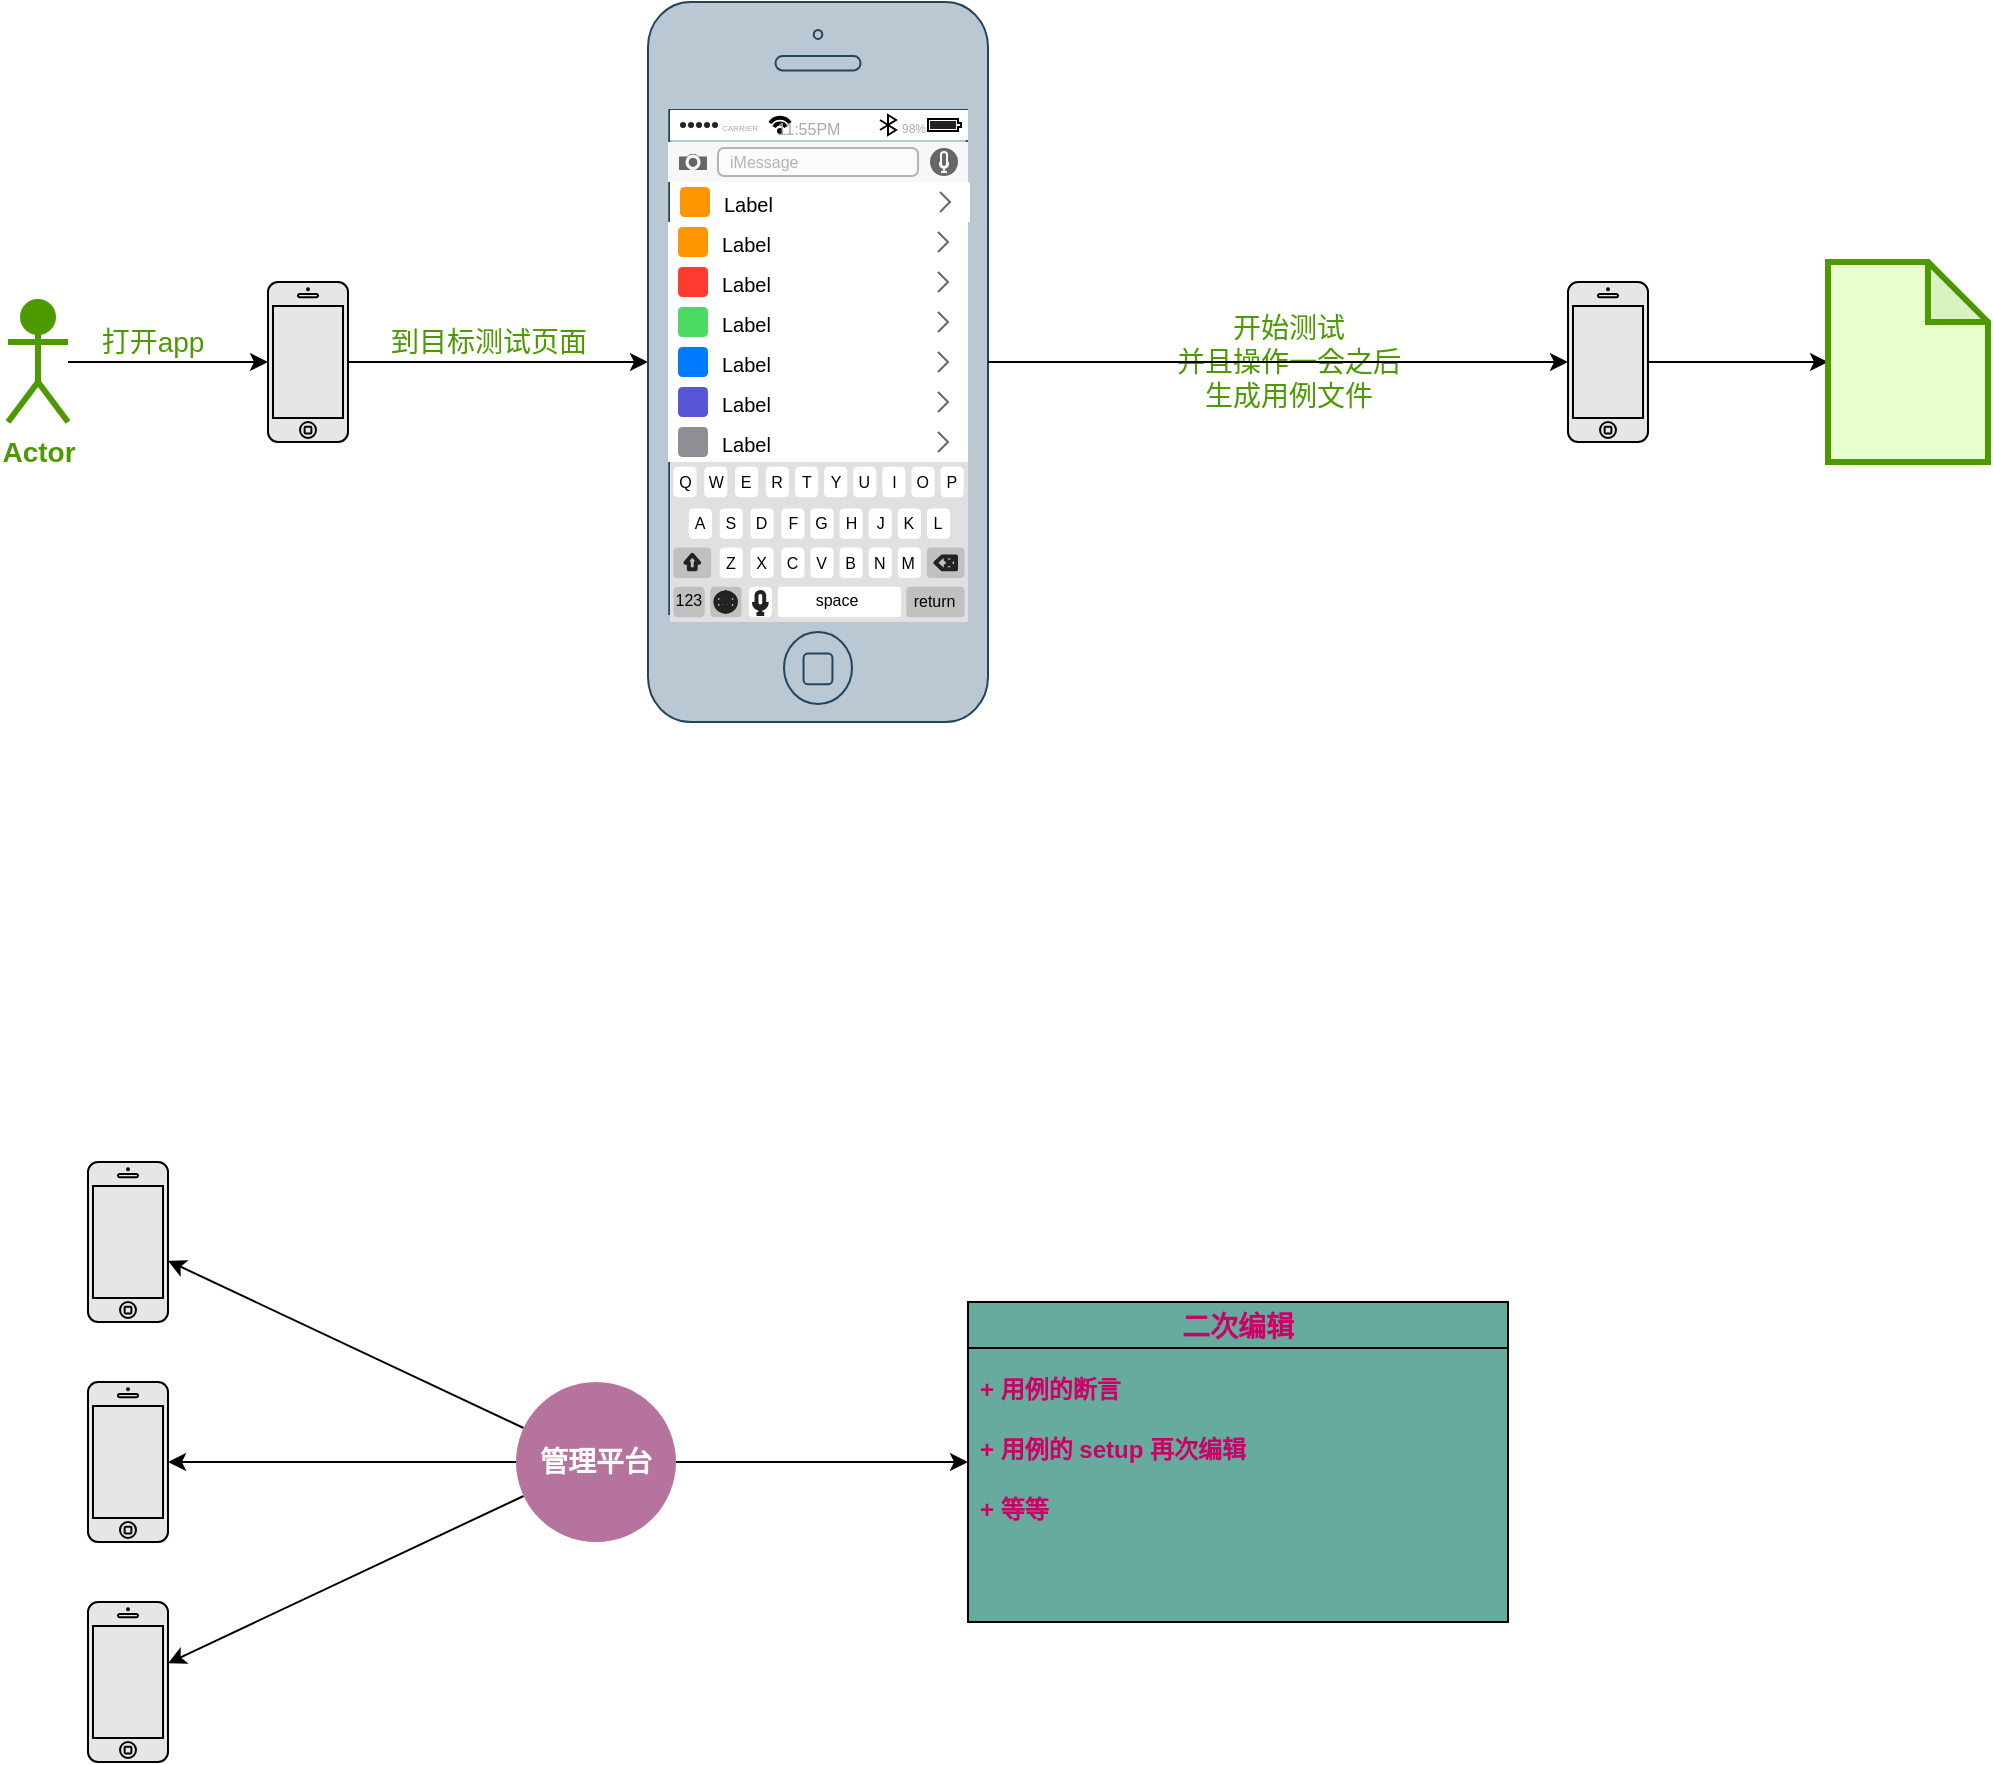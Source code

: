 <mxfile version="14.8.5" type="github">
  <diagram id="odYxR9brROfHomilIwXA" name="Page-1">
    <mxGraphModel dx="2025" dy="1129" grid="1" gridSize="10" guides="1" tooltips="1" connect="1" arrows="1" fold="1" page="1" pageScale="1" pageWidth="827" pageHeight="1169" math="0" shadow="0">
      <root>
        <mxCell id="0" />
        <mxCell id="1" parent="0" />
        <mxCell id="FXrGEgWfCxxwvI2vLmVx-5" style="rounded=0;orthogonalLoop=1;jettySize=auto;html=1;fontSize=14;fontColor=#FFFFFF;" edge="1" parent="1" source="FXrGEgWfCxxwvI2vLmVx-1" target="FXrGEgWfCxxwvI2vLmVx-2">
          <mxGeometry relative="1" as="geometry" />
        </mxCell>
        <mxCell id="FXrGEgWfCxxwvI2vLmVx-6" style="edgeStyle=none;rounded=0;orthogonalLoop=1;jettySize=auto;html=1;fontSize=14;fontColor=#FFFFFF;" edge="1" parent="1" source="FXrGEgWfCxxwvI2vLmVx-1" target="FXrGEgWfCxxwvI2vLmVx-3">
          <mxGeometry relative="1" as="geometry" />
        </mxCell>
        <mxCell id="FXrGEgWfCxxwvI2vLmVx-7" style="edgeStyle=none;rounded=0;orthogonalLoop=1;jettySize=auto;html=1;fontSize=14;fontColor=#FFFFFF;" edge="1" parent="1" source="FXrGEgWfCxxwvI2vLmVx-1" target="FXrGEgWfCxxwvI2vLmVx-4">
          <mxGeometry relative="1" as="geometry" />
        </mxCell>
        <mxCell id="FXrGEgWfCxxwvI2vLmVx-17" style="edgeStyle=none;rounded=0;orthogonalLoop=1;jettySize=auto;html=1;fontSize=14;fontColor=#CC0066;" edge="1" parent="1" source="FXrGEgWfCxxwvI2vLmVx-1" target="FXrGEgWfCxxwvI2vLmVx-8">
          <mxGeometry relative="1" as="geometry" />
        </mxCell>
        <mxCell id="FXrGEgWfCxxwvI2vLmVx-1" value="管理平台" style="ellipse;whiteSpace=wrap;html=1;aspect=fixed;strokeColor=none;fillColor=#B5739D;fontColor=#FFFFFF;fontStyle=1;fontSize=14;" vertex="1" parent="1">
          <mxGeometry x="294" y="730" width="80" height="80" as="geometry" />
        </mxCell>
        <mxCell id="FXrGEgWfCxxwvI2vLmVx-2" value="" style="html=1;verticalLabelPosition=bottom;labelBackgroundColor=#ffffff;verticalAlign=top;shadow=0;dashed=0;strokeWidth=1;shape=mxgraph.ios7.misc.iphone;fontSize=14;fontColor=#FFFFFF;fillColor=#E6E6E6;" vertex="1" parent="1">
          <mxGeometry x="80" y="620" width="40" height="80" as="geometry" />
        </mxCell>
        <mxCell id="FXrGEgWfCxxwvI2vLmVx-3" value="" style="html=1;verticalLabelPosition=bottom;labelBackgroundColor=#ffffff;verticalAlign=top;shadow=0;dashed=0;strokeWidth=1;shape=mxgraph.ios7.misc.iphone;fontSize=14;fontColor=#FFFFFF;fillColor=#E6E6E6;" vertex="1" parent="1">
          <mxGeometry x="80" y="730" width="40" height="80" as="geometry" />
        </mxCell>
        <mxCell id="FXrGEgWfCxxwvI2vLmVx-4" value="" style="html=1;verticalLabelPosition=bottom;labelBackgroundColor=#ffffff;verticalAlign=top;shadow=0;dashed=0;strokeWidth=1;shape=mxgraph.ios7.misc.iphone;fontSize=14;fontColor=#FFFFFF;fillColor=#E6E6E6;" vertex="1" parent="1">
          <mxGeometry x="80" y="840" width="40" height="80" as="geometry" />
        </mxCell>
        <mxCell id="FXrGEgWfCxxwvI2vLmVx-8" value="二次编辑" style="swimlane;fontSize=14;strokeColor=#000000;fillColor=#67AB9F;swimlaneFillColor=#67AB9F;fontColor=#CC0066;" vertex="1" parent="1">
          <mxGeometry x="520" y="690" width="270" height="160" as="geometry" />
        </mxCell>
        <mxCell id="FXrGEgWfCxxwvI2vLmVx-14" value="+ 用例的断言" style="text;strokeColor=none;fillColor=none;align=left;verticalAlign=top;spacingLeft=4;spacingRight=4;overflow=hidden;rotatable=0;points=[[0,0.5],[1,0.5]];portConstraint=eastwest;fontColor=#CC0066;fontStyle=1" vertex="1" parent="FXrGEgWfCxxwvI2vLmVx-8">
          <mxGeometry y="30" width="270" height="26" as="geometry" />
        </mxCell>
        <mxCell id="FXrGEgWfCxxwvI2vLmVx-15" value="+ 用例的 setup 再次编辑" style="text;strokeColor=none;fillColor=none;align=left;verticalAlign=top;spacingLeft=4;spacingRight=4;overflow=hidden;rotatable=0;points=[[0,0.5],[1,0.5]];portConstraint=eastwest;fontColor=#CC0066;fontStyle=1" vertex="1" parent="FXrGEgWfCxxwvI2vLmVx-8">
          <mxGeometry y="60" width="270" height="26" as="geometry" />
        </mxCell>
        <mxCell id="FXrGEgWfCxxwvI2vLmVx-16" value="+ 等等" style="text;strokeColor=none;fillColor=none;align=left;verticalAlign=top;spacingLeft=4;spacingRight=4;overflow=hidden;rotatable=0;points=[[0,0.5],[1,0.5]];portConstraint=eastwest;fontColor=#CC0066;fontStyle=1" vertex="1" parent="1">
          <mxGeometry x="520" y="780" width="270" height="26" as="geometry" />
        </mxCell>
        <mxCell id="FXrGEgWfCxxwvI2vLmVx-23" style="edgeStyle=none;rounded=0;orthogonalLoop=1;jettySize=auto;html=1;fontSize=14;fontColor=#4D9900;" edge="1" parent="1" source="FXrGEgWfCxxwvI2vLmVx-18" target="FXrGEgWfCxxwvI2vLmVx-22">
          <mxGeometry relative="1" as="geometry" />
        </mxCell>
        <mxCell id="FXrGEgWfCxxwvI2vLmVx-18" value="" style="html=1;verticalLabelPosition=bottom;labelBackgroundColor=#ffffff;verticalAlign=top;shadow=0;dashed=0;strokeWidth=1;shape=mxgraph.ios7.misc.iphone;fontSize=14;fontColor=#FFFFFF;fillColor=#E6E6E6;" vertex="1" parent="1">
          <mxGeometry x="170" y="180" width="40" height="80" as="geometry" />
        </mxCell>
        <mxCell id="FXrGEgWfCxxwvI2vLmVx-21" style="edgeStyle=none;rounded=0;orthogonalLoop=1;jettySize=auto;html=1;fontSize=14;fontColor=#CC0066;" edge="1" parent="1" source="FXrGEgWfCxxwvI2vLmVx-19" target="FXrGEgWfCxxwvI2vLmVx-18">
          <mxGeometry relative="1" as="geometry" />
        </mxCell>
        <mxCell id="FXrGEgWfCxxwvI2vLmVx-24" value="打开app" style="edgeLabel;html=1;align=center;verticalAlign=middle;resizable=0;points=[];fontSize=14;fontColor=#4D9900;" vertex="1" connectable="0" parent="FXrGEgWfCxxwvI2vLmVx-21">
          <mxGeometry x="-0.16" relative="1" as="geometry">
            <mxPoint y="-10" as="offset" />
          </mxGeometry>
        </mxCell>
        <mxCell id="FXrGEgWfCxxwvI2vLmVx-19" value="Actor" style="shape=umlActor;verticalLabelPosition=bottom;verticalAlign=top;html=1;labelBackgroundColor=#ffffff;fontSize=14;fontColor=#4D9900;fillColor=#4D9900;strokeColor=#4D9900;strokeWidth=3;fontStyle=1" vertex="1" parent="1">
          <mxGeometry x="40" y="190" width="30" height="60" as="geometry" />
        </mxCell>
        <mxCell id="FXrGEgWfCxxwvI2vLmVx-120" style="edgeStyle=none;rounded=0;orthogonalLoop=1;jettySize=auto;html=1;fontSize=14;fontColor=#4D9900;startArrow=none;startFill=0;endArrow=classic;endFill=1;" edge="1" parent="1" source="FXrGEgWfCxxwvI2vLmVx-123" target="FXrGEgWfCxxwvI2vLmVx-119">
          <mxGeometry relative="1" as="geometry" />
        </mxCell>
        <mxCell id="FXrGEgWfCxxwvI2vLmVx-22" value="" style="html=1;verticalLabelPosition=bottom;labelBackgroundColor=#ffffff;verticalAlign=top;shadow=0;dashed=0;strokeWidth=1;shape=mxgraph.ios7.misc.iphone;fontSize=14;fillColor=#bac8d3;strokeColor=#23445d;" vertex="1" parent="1">
          <mxGeometry x="360" y="40" width="170" height="360" as="geometry" />
        </mxCell>
        <mxCell id="FXrGEgWfCxxwvI2vLmVx-25" value="到目标测试页面" style="edgeLabel;html=1;align=center;verticalAlign=middle;resizable=0;points=[];fontSize=14;fontColor=#4D9900;" vertex="1" connectable="0" parent="1">
          <mxGeometry x="280" y="210" as="geometry" />
        </mxCell>
        <mxCell id="FXrGEgWfCxxwvI2vLmVx-27" value="" style="shape=rect;strokeColor=none;fillColor=#ffffff;gradientColor=none;shadow=0;labelBackgroundColor=#ffffff;fontSize=14;fontColor=#4D9900;" vertex="1" parent="1">
          <mxGeometry x="370" y="150" width="150" height="120" as="geometry" />
        </mxCell>
        <mxCell id="FXrGEgWfCxxwvI2vLmVx-28" value="Label" style="shape=rect;strokeColor=none;fontSize=10;fontColor=#000000;resizeWidth=1;align=left;spacingLeft=25;spacingTop=2;" vertex="1" parent="FXrGEgWfCxxwvI2vLmVx-27">
          <mxGeometry width="150" height="20" relative="1" as="geometry" />
        </mxCell>
        <mxCell id="FXrGEgWfCxxwvI2vLmVx-29" value="" style="shape=rect;rounded=1;rSize=3;strokeColor=none;fillColor=#FF9501;" vertex="1" parent="FXrGEgWfCxxwvI2vLmVx-28">
          <mxGeometry y="0.5" width="15" height="15" relative="1" as="geometry">
            <mxPoint x="5" y="-7.5" as="offset" />
          </mxGeometry>
        </mxCell>
        <mxCell id="FXrGEgWfCxxwvI2vLmVx-30" value="" style="shape=mxgraph.ios7.misc.right;strokeColor=#666666;" vertex="1" parent="FXrGEgWfCxxwvI2vLmVx-28">
          <mxGeometry x="1" y="0.5" width="5" height="10" relative="1" as="geometry">
            <mxPoint x="-15" y="-5" as="offset" />
          </mxGeometry>
        </mxCell>
        <mxCell id="FXrGEgWfCxxwvI2vLmVx-31" value="Label" style="shape=rect;strokeColor=none;fontSize=10;fontColor=#000000;resizeWidth=1;align=left;spacingLeft=25;spacingTop=2;" vertex="1" parent="FXrGEgWfCxxwvI2vLmVx-27">
          <mxGeometry width="150" height="20" relative="1" as="geometry">
            <mxPoint y="20" as="offset" />
          </mxGeometry>
        </mxCell>
        <mxCell id="FXrGEgWfCxxwvI2vLmVx-32" value="" style="shape=rect;rounded=1;rSize=3;strokeColor=none;fillColor=#FF3B2F;" vertex="1" parent="FXrGEgWfCxxwvI2vLmVx-31">
          <mxGeometry y="0.5" width="15" height="15" relative="1" as="geometry">
            <mxPoint x="5" y="-7.5" as="offset" />
          </mxGeometry>
        </mxCell>
        <mxCell id="FXrGEgWfCxxwvI2vLmVx-33" value="" style="shape=mxgraph.ios7.misc.right;strokeColor=#666666;" vertex="1" parent="FXrGEgWfCxxwvI2vLmVx-31">
          <mxGeometry x="1" y="0.5" width="5" height="10" relative="1" as="geometry">
            <mxPoint x="-15" y="-5" as="offset" />
          </mxGeometry>
        </mxCell>
        <mxCell id="FXrGEgWfCxxwvI2vLmVx-34" value="Label" style="shape=rect;strokeColor=none;fontSize=10;fontColor=#000000;resizeWidth=1;align=left;spacingLeft=25;spacingTop=2;" vertex="1" parent="FXrGEgWfCxxwvI2vLmVx-27">
          <mxGeometry width="150" height="20" relative="1" as="geometry">
            <mxPoint y="40" as="offset" />
          </mxGeometry>
        </mxCell>
        <mxCell id="FXrGEgWfCxxwvI2vLmVx-35" value="" style="shape=rect;rounded=1;rSize=3;strokeColor=none;fillColor=#4CDA64;" vertex="1" parent="FXrGEgWfCxxwvI2vLmVx-34">
          <mxGeometry y="0.5" width="15" height="15" relative="1" as="geometry">
            <mxPoint x="5" y="-7.5" as="offset" />
          </mxGeometry>
        </mxCell>
        <mxCell id="FXrGEgWfCxxwvI2vLmVx-36" value="" style="shape=mxgraph.ios7.misc.right;strokeColor=#666666;" vertex="1" parent="FXrGEgWfCxxwvI2vLmVx-34">
          <mxGeometry x="1" y="0.5" width="5" height="10" relative="1" as="geometry">
            <mxPoint x="-15" y="-5" as="offset" />
          </mxGeometry>
        </mxCell>
        <mxCell id="FXrGEgWfCxxwvI2vLmVx-37" value="Label" style="shape=rect;strokeColor=none;fontSize=10;fontColor=#000000;resizeWidth=1;align=left;spacingLeft=25;spacingTop=2;" vertex="1" parent="FXrGEgWfCxxwvI2vLmVx-27">
          <mxGeometry width="150" height="20" relative="1" as="geometry">
            <mxPoint y="60" as="offset" />
          </mxGeometry>
        </mxCell>
        <mxCell id="FXrGEgWfCxxwvI2vLmVx-38" value="" style="shape=rect;rounded=1;rSize=3;strokeColor=none;fillColor=#007AFF;" vertex="1" parent="FXrGEgWfCxxwvI2vLmVx-37">
          <mxGeometry y="0.5" width="15" height="15" relative="1" as="geometry">
            <mxPoint x="5" y="-7.5" as="offset" />
          </mxGeometry>
        </mxCell>
        <mxCell id="FXrGEgWfCxxwvI2vLmVx-39" value="" style="shape=mxgraph.ios7.misc.right;strokeColor=#666666;" vertex="1" parent="FXrGEgWfCxxwvI2vLmVx-37">
          <mxGeometry x="1" y="0.5" width="5" height="10" relative="1" as="geometry">
            <mxPoint x="-15" y="-5" as="offset" />
          </mxGeometry>
        </mxCell>
        <mxCell id="FXrGEgWfCxxwvI2vLmVx-40" value="Label" style="shape=rect;strokeColor=none;fontSize=10;fontColor=#000000;resizeWidth=1;align=left;spacingLeft=25;spacingTop=2;" vertex="1" parent="FXrGEgWfCxxwvI2vLmVx-27">
          <mxGeometry width="150" height="20" relative="1" as="geometry">
            <mxPoint y="80" as="offset" />
          </mxGeometry>
        </mxCell>
        <mxCell id="FXrGEgWfCxxwvI2vLmVx-41" value="" style="shape=rect;rounded=1;rSize=3;strokeColor=none;fillColor=#5855D6;" vertex="1" parent="FXrGEgWfCxxwvI2vLmVx-40">
          <mxGeometry y="0.5" width="15" height="15" relative="1" as="geometry">
            <mxPoint x="5" y="-7.5" as="offset" />
          </mxGeometry>
        </mxCell>
        <mxCell id="FXrGEgWfCxxwvI2vLmVx-42" value="" style="shape=mxgraph.ios7.misc.right;strokeColor=#666666;" vertex="1" parent="FXrGEgWfCxxwvI2vLmVx-40">
          <mxGeometry x="1" y="0.5" width="5" height="10" relative="1" as="geometry">
            <mxPoint x="-15" y="-5" as="offset" />
          </mxGeometry>
        </mxCell>
        <mxCell id="FXrGEgWfCxxwvI2vLmVx-43" value="Label" style="shape=rect;strokeColor=none;fontSize=10;fontColor=#000000;resizeWidth=1;align=left;spacingLeft=25;spacingTop=2;" vertex="1" parent="FXrGEgWfCxxwvI2vLmVx-27">
          <mxGeometry width="150" height="20" relative="1" as="geometry">
            <mxPoint y="100" as="offset" />
          </mxGeometry>
        </mxCell>
        <mxCell id="FXrGEgWfCxxwvI2vLmVx-44" value="" style="shape=rect;rounded=1;rSize=3;strokeColor=none;fillColor=#8F8E94;" vertex="1" parent="FXrGEgWfCxxwvI2vLmVx-43">
          <mxGeometry y="0.5" width="15" height="15" relative="1" as="geometry">
            <mxPoint x="5" y="-7.5" as="offset" />
          </mxGeometry>
        </mxCell>
        <mxCell id="FXrGEgWfCxxwvI2vLmVx-45" value="" style="shape=mxgraph.ios7.misc.right;strokeColor=#666666;" vertex="1" parent="FXrGEgWfCxxwvI2vLmVx-43">
          <mxGeometry x="1" y="0.5" width="5" height="10" relative="1" as="geometry">
            <mxPoint x="-15" y="-5" as="offset" />
          </mxGeometry>
        </mxCell>
        <mxCell id="FXrGEgWfCxxwvI2vLmVx-55" value="" style="html=1;strokeWidth=1;shadow=0;dashed=0;shape=mxgraph.ios7ui.appBar;fillColor=#ffffff;gradientColor=none;labelBackgroundColor=#ffffff;fontSize=14;fontColor=#4D9900;" vertex="1" parent="1">
          <mxGeometry x="371" y="94" width="149" height="15" as="geometry" />
        </mxCell>
        <mxCell id="FXrGEgWfCxxwvI2vLmVx-56" value="CARRIER" style="shape=rect;align=left;fontSize=8;spacingLeft=24;fontSize=4;fontColor=#aaaaaa;strokeColor=none;fillColor=none;spacingTop=4;" vertex="1" parent="FXrGEgWfCxxwvI2vLmVx-55">
          <mxGeometry y="0.5" width="50" height="13" relative="1" as="geometry">
            <mxPoint y="-6.5" as="offset" />
          </mxGeometry>
        </mxCell>
        <mxCell id="FXrGEgWfCxxwvI2vLmVx-57" value="11:55PM" style="shape=rect;fontSize=8;fontColor=#aaaaaa;strokeColor=none;fillColor=none;spacingTop=4;" vertex="1" parent="FXrGEgWfCxxwvI2vLmVx-55">
          <mxGeometry x="0.5" y="0.5" width="50" height="13" relative="1" as="geometry">
            <mxPoint x="-30" y="-6.5" as="offset" />
          </mxGeometry>
        </mxCell>
        <mxCell id="FXrGEgWfCxxwvI2vLmVx-58" value="98%" style="shape=rect;align=right;fontSize=8;spacingRight=19;fontSize=6;fontColor=#aaaaaa;strokeColor=none;fillColor=none;spacingTop=4;" vertex="1" parent="FXrGEgWfCxxwvI2vLmVx-55">
          <mxGeometry x="1" y="0.5" width="45" height="13" relative="1" as="geometry">
            <mxPoint x="-45" y="-6.5" as="offset" />
          </mxGeometry>
        </mxCell>
        <mxCell id="FXrGEgWfCxxwvI2vLmVx-60" value="" style="shape=rect;fillColor=#F7F7F7;strokeColor=none;labelBackgroundColor=#ffffff;fontSize=14;fontColor=#4D9900;" vertex="1" parent="1">
          <mxGeometry x="370" y="110" width="150" height="20" as="geometry" />
        </mxCell>
        <mxCell id="FXrGEgWfCxxwvI2vLmVx-61" value="iMessage" style="html=1;strokeWidth=1;shadow=0;dashed=0;shape=mxgraph.ios7ui.marginRect;rx=3;ry=3;rectMarginLeft=25;rectMarginRight=25;rectMarginTop=3;rectMarginBottom=3;fillColor=#FBFBFB;strokeColor=#B3B3B3;fontColor=#B3B3B3;align=left;spacingLeft=29;fontSize=8;" vertex="1" parent="FXrGEgWfCxxwvI2vLmVx-60">
          <mxGeometry width="150" height="20" as="geometry" />
        </mxCell>
        <mxCell id="FXrGEgWfCxxwvI2vLmVx-62" value="" style="strokeWidth=1;strokeColor=#F7F7F7;fillColor=#666666;shape=mxgraph.ios7.icons.camera;" vertex="1" parent="FXrGEgWfCxxwvI2vLmVx-60">
          <mxGeometry y="0.5" width="15" height="9" relative="1" as="geometry">
            <mxPoint x="5" y="-4.5" as="offset" />
          </mxGeometry>
        </mxCell>
        <mxCell id="FXrGEgWfCxxwvI2vLmVx-63" value="" style="strokeColor=none;fillColor=#666666;shape=ellipse;" vertex="1" parent="FXrGEgWfCxxwvI2vLmVx-60">
          <mxGeometry x="1" y="0.5" width="14" height="14" relative="1" as="geometry">
            <mxPoint x="-19" y="-7" as="offset" />
          </mxGeometry>
        </mxCell>
        <mxCell id="FXrGEgWfCxxwvI2vLmVx-64" value="" style="strokeColor=#F7F7F7;fillColor=none;shape=mxgraph.ios7.icons.microphone;strokeWidth=1;" vertex="1" parent="FXrGEgWfCxxwvI2vLmVx-63">
          <mxGeometry x="0.5" y="0.5" width="4" height="10" relative="1" as="geometry">
            <mxPoint x="-2" y="-5" as="offset" />
          </mxGeometry>
        </mxCell>
        <mxCell id="FXrGEgWfCxxwvI2vLmVx-66" value="" style="html=1;verticalLabelPosition=bottom;labelBackgroundColor=#ffffff;verticalAlign=top;shadow=0;dashed=0;strokeWidth=2;shape=mxgraph.ios7.misc.keyboard_(letters);fontSize=14;fontColor=#4D9900;fillColor=#E6FFCC;" vertex="1" parent="1">
          <mxGeometry x="371" y="270" width="149" height="80" as="geometry" />
        </mxCell>
        <mxCell id="FXrGEgWfCxxwvI2vLmVx-116" value="Label" style="shape=rect;strokeColor=none;fontSize=10;fontColor=#000000;resizeWidth=1;align=left;spacingLeft=25;spacingTop=2;" vertex="1" parent="1">
          <mxGeometry x="371" y="130" width="150" height="20" as="geometry" />
        </mxCell>
        <mxCell id="FXrGEgWfCxxwvI2vLmVx-117" value="" style="shape=rect;rounded=1;rSize=3;strokeColor=none;fillColor=#FF9501;" vertex="1" parent="FXrGEgWfCxxwvI2vLmVx-116">
          <mxGeometry y="0.5" width="15" height="15" relative="1" as="geometry">
            <mxPoint x="5" y="-7.5" as="offset" />
          </mxGeometry>
        </mxCell>
        <mxCell id="FXrGEgWfCxxwvI2vLmVx-118" value="" style="shape=mxgraph.ios7.misc.right;strokeColor=#666666;" vertex="1" parent="FXrGEgWfCxxwvI2vLmVx-116">
          <mxGeometry x="1" y="0.5" width="5" height="10" relative="1" as="geometry">
            <mxPoint x="-15" y="-5" as="offset" />
          </mxGeometry>
        </mxCell>
        <mxCell id="FXrGEgWfCxxwvI2vLmVx-119" value="" style="shape=note;whiteSpace=wrap;html=1;backgroundOutline=1;darkOpacity=0.05;labelBackgroundColor=#ffffff;fontSize=14;fontColor=#4D9900;strokeColor=#4D9900;strokeWidth=3;fillColor=#E6FFCC;" vertex="1" parent="1">
          <mxGeometry x="950" y="170" width="80" height="100" as="geometry" />
        </mxCell>
        <mxCell id="FXrGEgWfCxxwvI2vLmVx-122" value="开始测试&lt;br&gt;并且操作一会之后&lt;br&gt;生成用例文件" style="edgeLabel;html=1;align=center;verticalAlign=middle;resizable=0;points=[];fontSize=14;fontColor=#4D9900;" vertex="1" connectable="0" parent="1">
          <mxGeometry x="680" y="220" as="geometry" />
        </mxCell>
        <mxCell id="FXrGEgWfCxxwvI2vLmVx-123" value="" style="html=1;verticalLabelPosition=bottom;labelBackgroundColor=#ffffff;verticalAlign=top;shadow=0;dashed=0;strokeWidth=1;shape=mxgraph.ios7.misc.iphone;fontSize=14;fontColor=#FFFFFF;fillColor=#E6E6E6;" vertex="1" parent="1">
          <mxGeometry x="820" y="180" width="40" height="80" as="geometry" />
        </mxCell>
        <mxCell id="FXrGEgWfCxxwvI2vLmVx-124" value="" style="edgeStyle=none;rounded=0;orthogonalLoop=1;jettySize=auto;html=1;fontSize=14;fontColor=#4D9900;startArrow=none;startFill=0;endArrow=classic;endFill=1;" edge="1" parent="1" source="FXrGEgWfCxxwvI2vLmVx-22" target="FXrGEgWfCxxwvI2vLmVx-123">
          <mxGeometry relative="1" as="geometry">
            <mxPoint x="530" y="220" as="sourcePoint" />
            <mxPoint x="950" y="220" as="targetPoint" />
          </mxGeometry>
        </mxCell>
      </root>
    </mxGraphModel>
  </diagram>
</mxfile>

